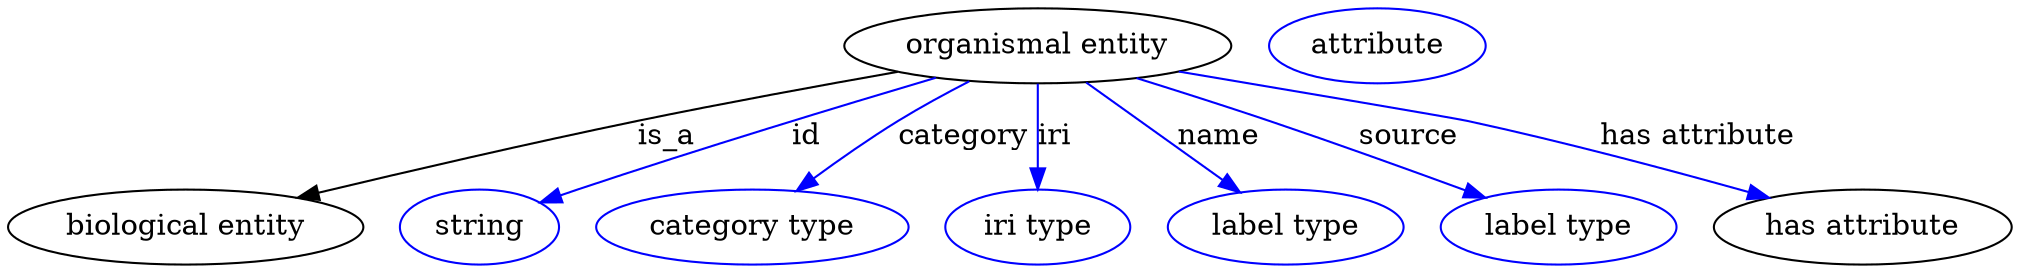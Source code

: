 digraph {
	graph [bb="0,0,785.19,123"];
	node [label="\N"];
	"organismal entity"	 [height=0.5,
		label="organismal entity",
		pos="405.24,105",
		width=2.022];
	"biological entity"	 [height=0.5,
		pos="68.244,18",
		width=1.8957];
	"organismal entity" -> "biological entity"	 [label=is_a,
		lp="260.24,61.5",
		pos="e,113.83,31.497 350.58,93.058 320.58,86.335 282.77,77.586 249.24,69 206.89,58.153 159.32,44.7 123.58,34.334"];
	id	 [color=blue,
		height=0.5,
		label=string,
		pos="185.24,18",
		width=0.84854];
	"organismal entity" -> id	 [color=blue,
		label=id,
		lp="309.74,61.5",
		pos="e,209.69,29.264 364.23,90.036 327.58,76.481 272.52,55.678 225.24,36 223.19,35.144 221.08,34.249 218.96,33.334",
		style=solid];
	category	 [color=blue,
		height=0.5,
		label="category type",
		pos="292.24,18",
		width=1.6249];
	"organismal entity" -> category	 [color=blue,
		label=category,
		lp="377.74,61.5",
		pos="e,312.32,35.152 380.34,87.966 371.95,82.087 362.6,75.375 354.24,69 342.85,60.312 330.61,50.378 320.04,41.599",
		style=solid];
	iri	 [color=blue,
		height=0.5,
		label="iri type",
		pos="405.24,18",
		width=1.011];
	"organismal entity" -> iri	 [color=blue,
		label=iri,
		lp="411.74,61.5",
		pos="e,405.24,36.003 405.24,86.974 405.24,75.192 405.24,59.561 405.24,46.158",
		style=solid];
	name	 [color=blue,
		height=0.5,
		label="label type",
		pos="505.24,18",
		width=1.2638];
	"organismal entity" -> name	 [color=blue,
		label=name,
		lp="476.74,61.5",
		pos="e,486.39,34.402 425.48,87.394 440.78,74.081 461.93,55.681 478.61,41.173",
		style=solid];
	source	 [color=blue,
		height=0.5,
		label="label type",
		pos="614.24,18",
		width=1.2638];
	"organismal entity" -> source	 [color=blue,
		label=source,
		lp="547.24,61.5",
		pos="e,583.79,31.471 444.77,89.674 460.79,83.38 479.45,75.951 496.24,69 522.41,58.174 551.62,45.552 574.44,35.573",
		style=solid];
	"has attribute"	 [height=0.5,
		pos="731.24,18",
		width=1.4985];
	"organismal entity" -> "has attribute"	 [color=blue,
		label="has attribute",
		lp="652.74,61.5",
		pos="e,693.55,30.913 459.78,93.033 507.43,82.576 569.07,69.046 569.24,69 608.23,58.606 651.83,44.751 683.97,34.106",
		style=solid];
	"organismal entity_has attribute"	 [color=blue,
		height=0.5,
		label=attribute,
		pos="536.24,105",
		width=1.1193];
}
